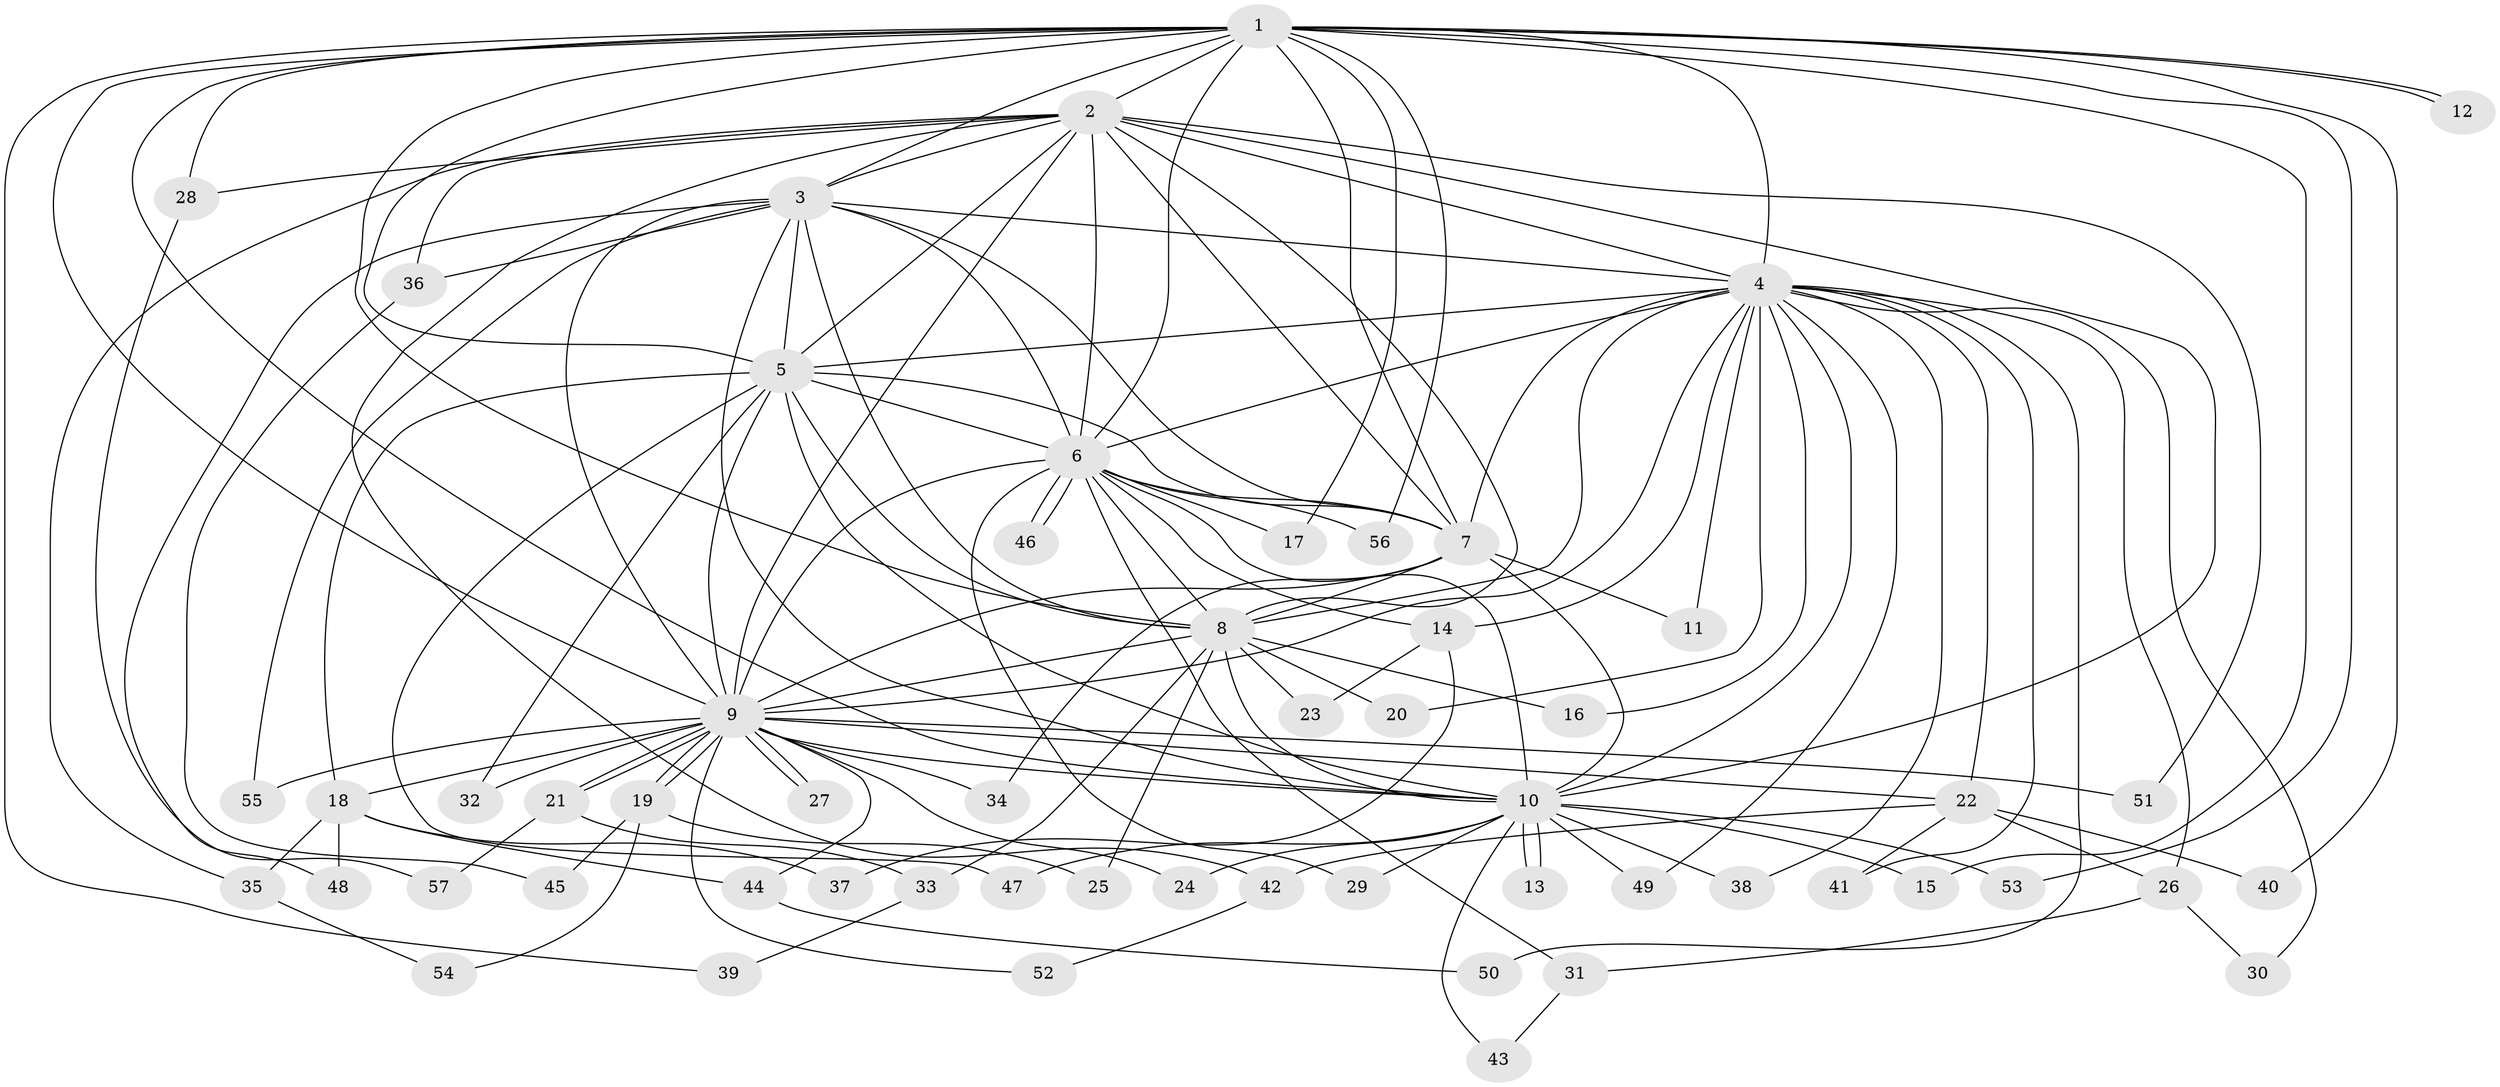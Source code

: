 // coarse degree distribution, {8: 0.029411764705882353, 15: 0.029411764705882353, 12: 0.029411764705882353, 2: 0.38235294117647056, 1: 0.23529411764705882, 4: 0.11764705882352941, 3: 0.14705882352941177, 24: 0.029411764705882353}
// Generated by graph-tools (version 1.1) at 2025/47/03/04/25 21:47:46]
// undirected, 57 vertices, 139 edges
graph export_dot {
graph [start="1"]
  node [color=gray90,style=filled];
  1;
  2;
  3;
  4;
  5;
  6;
  7;
  8;
  9;
  10;
  11;
  12;
  13;
  14;
  15;
  16;
  17;
  18;
  19;
  20;
  21;
  22;
  23;
  24;
  25;
  26;
  27;
  28;
  29;
  30;
  31;
  32;
  33;
  34;
  35;
  36;
  37;
  38;
  39;
  40;
  41;
  42;
  43;
  44;
  45;
  46;
  47;
  48;
  49;
  50;
  51;
  52;
  53;
  54;
  55;
  56;
  57;
  1 -- 2;
  1 -- 3;
  1 -- 4;
  1 -- 5;
  1 -- 6;
  1 -- 7;
  1 -- 8;
  1 -- 9;
  1 -- 10;
  1 -- 12;
  1 -- 12;
  1 -- 15;
  1 -- 17;
  1 -- 28;
  1 -- 39;
  1 -- 40;
  1 -- 53;
  1 -- 56;
  2 -- 3;
  2 -- 4;
  2 -- 5;
  2 -- 6;
  2 -- 7;
  2 -- 8;
  2 -- 9;
  2 -- 10;
  2 -- 28;
  2 -- 35;
  2 -- 36;
  2 -- 42;
  2 -- 51;
  3 -- 4;
  3 -- 5;
  3 -- 6;
  3 -- 7;
  3 -- 8;
  3 -- 9;
  3 -- 10;
  3 -- 36;
  3 -- 48;
  3 -- 55;
  4 -- 5;
  4 -- 6;
  4 -- 7;
  4 -- 8;
  4 -- 9;
  4 -- 10;
  4 -- 11;
  4 -- 14;
  4 -- 16;
  4 -- 20;
  4 -- 22;
  4 -- 26;
  4 -- 30;
  4 -- 38;
  4 -- 41;
  4 -- 49;
  4 -- 50;
  5 -- 6;
  5 -- 7;
  5 -- 8;
  5 -- 9;
  5 -- 10;
  5 -- 18;
  5 -- 32;
  5 -- 47;
  6 -- 7;
  6 -- 8;
  6 -- 9;
  6 -- 10;
  6 -- 14;
  6 -- 17;
  6 -- 29;
  6 -- 31;
  6 -- 46;
  6 -- 46;
  6 -- 56;
  7 -- 8;
  7 -- 9;
  7 -- 10;
  7 -- 11;
  7 -- 34;
  8 -- 9;
  8 -- 10;
  8 -- 16;
  8 -- 20;
  8 -- 23;
  8 -- 25;
  8 -- 33;
  9 -- 10;
  9 -- 18;
  9 -- 19;
  9 -- 19;
  9 -- 21;
  9 -- 21;
  9 -- 22;
  9 -- 24;
  9 -- 27;
  9 -- 27;
  9 -- 32;
  9 -- 34;
  9 -- 44;
  9 -- 51;
  9 -- 52;
  9 -- 55;
  10 -- 13;
  10 -- 13;
  10 -- 15;
  10 -- 24;
  10 -- 29;
  10 -- 38;
  10 -- 43;
  10 -- 47;
  10 -- 49;
  10 -- 53;
  14 -- 23;
  14 -- 37;
  18 -- 35;
  18 -- 37;
  18 -- 44;
  18 -- 48;
  19 -- 25;
  19 -- 45;
  19 -- 54;
  21 -- 33;
  21 -- 57;
  22 -- 26;
  22 -- 40;
  22 -- 41;
  22 -- 42;
  26 -- 30;
  26 -- 31;
  28 -- 57;
  31 -- 43;
  33 -- 39;
  35 -- 54;
  36 -- 45;
  42 -- 52;
  44 -- 50;
}

